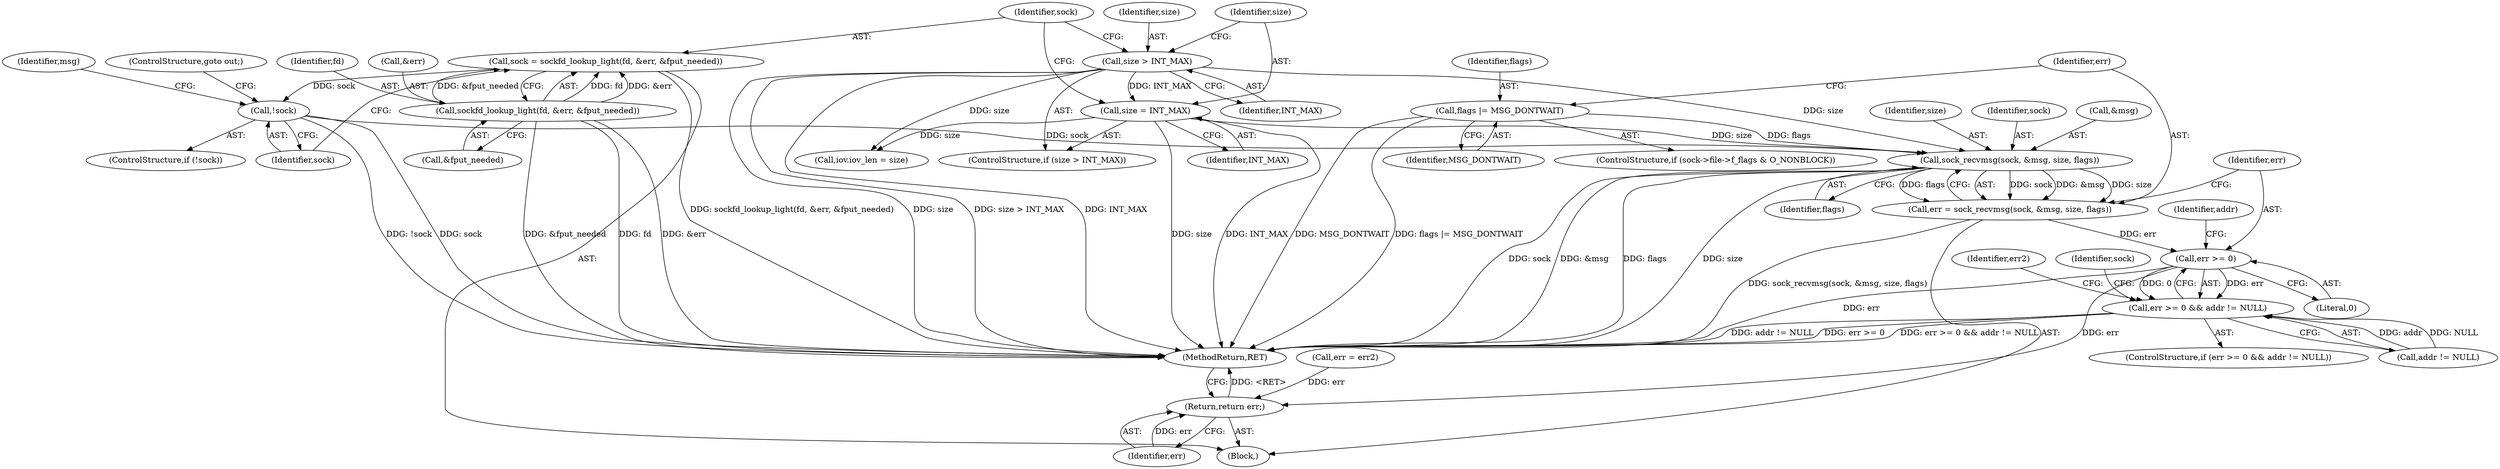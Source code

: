 digraph "0_linux_f3d3342602f8bcbf37d7c46641cb9bca7618eb1c_30@API" {
"1000203" [label="(Call,sock_recvmsg(sock, &msg, size, flags))"];
"1000140" [label="(Call,!sock)"];
"1000131" [label="(Call,sock = sockfd_lookup_light(fd, &err, &fput_needed))"];
"1000133" [label="(Call,sockfd_lookup_light(fd, &err, &fput_needed))"];
"1000125" [label="(Call,size > INT_MAX)"];
"1000128" [label="(Call,size = INT_MAX)"];
"1000198" [label="(Call,flags |= MSG_DONTWAIT)"];
"1000201" [label="(Call,err = sock_recvmsg(sock, &msg, size, flags))"];
"1000211" [label="(Call,err >= 0)"];
"1000210" [label="(Call,err >= 0 && addr != NULL)"];
"1000241" [label="(Return,return err;)"];
"1000199" [label="(Identifier,flags)"];
"1000202" [label="(Identifier,err)"];
"1000208" [label="(Identifier,flags)"];
"1000128" [label="(Call,size = INT_MAX)"];
"1000137" [label="(Call,&fput_needed)"];
"1000212" [label="(Identifier,err)"];
"1000241" [label="(Return,return err;)"];
"1000142" [label="(ControlStructure,goto out;)"];
"1000210" [label="(Call,err >= 0 && addr != NULL)"];
"1000232" [label="(Call,err = err2)"];
"1000207" [label="(Identifier,size)"];
"1000116" [label="(Block,)"];
"1000214" [label="(Call,addr != NULL)"];
"1000124" [label="(ControlStructure,if (size > INT_MAX))"];
"1000130" [label="(Identifier,INT_MAX)"];
"1000131" [label="(Call,sock = sockfd_lookup_light(fd, &err, &fput_needed))"];
"1000213" [label="(Literal,0)"];
"1000215" [label="(Identifier,addr)"];
"1000133" [label="(Call,sockfd_lookup_light(fd, &err, &fput_needed))"];
"1000126" [label="(Identifier,size)"];
"1000164" [label="(Call,iov.iov_len = size)"];
"1000219" [label="(Identifier,err2)"];
"1000132" [label="(Identifier,sock)"];
"1000127" [label="(Identifier,INT_MAX)"];
"1000141" [label="(Identifier,sock)"];
"1000190" [label="(ControlStructure,if (sock->file->f_flags & O_NONBLOCK))"];
"1000203" [label="(Call,sock_recvmsg(sock, &msg, size, flags))"];
"1000139" [label="(ControlStructure,if (!sock))"];
"1000211" [label="(Call,err >= 0)"];
"1000237" [label="(Identifier,sock)"];
"1000204" [label="(Identifier,sock)"];
"1000140" [label="(Call,!sock)"];
"1000145" [label="(Identifier,msg)"];
"1000134" [label="(Identifier,fd)"];
"1000129" [label="(Identifier,size)"];
"1000201" [label="(Call,err = sock_recvmsg(sock, &msg, size, flags))"];
"1000205" [label="(Call,&msg)"];
"1000135" [label="(Call,&err)"];
"1000200" [label="(Identifier,MSG_DONTWAIT)"];
"1000243" [label="(MethodReturn,RET)"];
"1000242" [label="(Identifier,err)"];
"1000125" [label="(Call,size > INT_MAX)"];
"1000198" [label="(Call,flags |= MSG_DONTWAIT)"];
"1000209" [label="(ControlStructure,if (err >= 0 && addr != NULL))"];
"1000203" -> "1000201"  [label="AST: "];
"1000203" -> "1000208"  [label="CFG: "];
"1000204" -> "1000203"  [label="AST: "];
"1000205" -> "1000203"  [label="AST: "];
"1000207" -> "1000203"  [label="AST: "];
"1000208" -> "1000203"  [label="AST: "];
"1000201" -> "1000203"  [label="CFG: "];
"1000203" -> "1000243"  [label="DDG: &msg"];
"1000203" -> "1000243"  [label="DDG: flags"];
"1000203" -> "1000243"  [label="DDG: size"];
"1000203" -> "1000243"  [label="DDG: sock"];
"1000203" -> "1000201"  [label="DDG: sock"];
"1000203" -> "1000201"  [label="DDG: &msg"];
"1000203" -> "1000201"  [label="DDG: size"];
"1000203" -> "1000201"  [label="DDG: flags"];
"1000140" -> "1000203"  [label="DDG: sock"];
"1000125" -> "1000203"  [label="DDG: size"];
"1000128" -> "1000203"  [label="DDG: size"];
"1000198" -> "1000203"  [label="DDG: flags"];
"1000140" -> "1000139"  [label="AST: "];
"1000140" -> "1000141"  [label="CFG: "];
"1000141" -> "1000140"  [label="AST: "];
"1000142" -> "1000140"  [label="CFG: "];
"1000145" -> "1000140"  [label="CFG: "];
"1000140" -> "1000243"  [label="DDG: sock"];
"1000140" -> "1000243"  [label="DDG: !sock"];
"1000131" -> "1000140"  [label="DDG: sock"];
"1000131" -> "1000116"  [label="AST: "];
"1000131" -> "1000133"  [label="CFG: "];
"1000132" -> "1000131"  [label="AST: "];
"1000133" -> "1000131"  [label="AST: "];
"1000141" -> "1000131"  [label="CFG: "];
"1000131" -> "1000243"  [label="DDG: sockfd_lookup_light(fd, &err, &fput_needed)"];
"1000133" -> "1000131"  [label="DDG: fd"];
"1000133" -> "1000131"  [label="DDG: &err"];
"1000133" -> "1000131"  [label="DDG: &fput_needed"];
"1000133" -> "1000137"  [label="CFG: "];
"1000134" -> "1000133"  [label="AST: "];
"1000135" -> "1000133"  [label="AST: "];
"1000137" -> "1000133"  [label="AST: "];
"1000133" -> "1000243"  [label="DDG: fd"];
"1000133" -> "1000243"  [label="DDG: &err"];
"1000133" -> "1000243"  [label="DDG: &fput_needed"];
"1000125" -> "1000124"  [label="AST: "];
"1000125" -> "1000127"  [label="CFG: "];
"1000126" -> "1000125"  [label="AST: "];
"1000127" -> "1000125"  [label="AST: "];
"1000129" -> "1000125"  [label="CFG: "];
"1000132" -> "1000125"  [label="CFG: "];
"1000125" -> "1000243"  [label="DDG: size"];
"1000125" -> "1000243"  [label="DDG: size > INT_MAX"];
"1000125" -> "1000243"  [label="DDG: INT_MAX"];
"1000125" -> "1000128"  [label="DDG: INT_MAX"];
"1000125" -> "1000164"  [label="DDG: size"];
"1000128" -> "1000124"  [label="AST: "];
"1000128" -> "1000130"  [label="CFG: "];
"1000129" -> "1000128"  [label="AST: "];
"1000130" -> "1000128"  [label="AST: "];
"1000132" -> "1000128"  [label="CFG: "];
"1000128" -> "1000243"  [label="DDG: INT_MAX"];
"1000128" -> "1000243"  [label="DDG: size"];
"1000128" -> "1000164"  [label="DDG: size"];
"1000198" -> "1000190"  [label="AST: "];
"1000198" -> "1000200"  [label="CFG: "];
"1000199" -> "1000198"  [label="AST: "];
"1000200" -> "1000198"  [label="AST: "];
"1000202" -> "1000198"  [label="CFG: "];
"1000198" -> "1000243"  [label="DDG: MSG_DONTWAIT"];
"1000198" -> "1000243"  [label="DDG: flags |= MSG_DONTWAIT"];
"1000201" -> "1000116"  [label="AST: "];
"1000202" -> "1000201"  [label="AST: "];
"1000212" -> "1000201"  [label="CFG: "];
"1000201" -> "1000243"  [label="DDG: sock_recvmsg(sock, &msg, size, flags)"];
"1000201" -> "1000211"  [label="DDG: err"];
"1000211" -> "1000210"  [label="AST: "];
"1000211" -> "1000213"  [label="CFG: "];
"1000212" -> "1000211"  [label="AST: "];
"1000213" -> "1000211"  [label="AST: "];
"1000215" -> "1000211"  [label="CFG: "];
"1000210" -> "1000211"  [label="CFG: "];
"1000211" -> "1000243"  [label="DDG: err"];
"1000211" -> "1000210"  [label="DDG: err"];
"1000211" -> "1000210"  [label="DDG: 0"];
"1000211" -> "1000241"  [label="DDG: err"];
"1000210" -> "1000209"  [label="AST: "];
"1000210" -> "1000214"  [label="CFG: "];
"1000214" -> "1000210"  [label="AST: "];
"1000219" -> "1000210"  [label="CFG: "];
"1000237" -> "1000210"  [label="CFG: "];
"1000210" -> "1000243"  [label="DDG: err >= 0 && addr != NULL"];
"1000210" -> "1000243"  [label="DDG: addr != NULL"];
"1000210" -> "1000243"  [label="DDG: err >= 0"];
"1000214" -> "1000210"  [label="DDG: addr"];
"1000214" -> "1000210"  [label="DDG: NULL"];
"1000241" -> "1000116"  [label="AST: "];
"1000241" -> "1000242"  [label="CFG: "];
"1000242" -> "1000241"  [label="AST: "];
"1000243" -> "1000241"  [label="CFG: "];
"1000241" -> "1000243"  [label="DDG: <RET>"];
"1000242" -> "1000241"  [label="DDG: err"];
"1000232" -> "1000241"  [label="DDG: err"];
}
